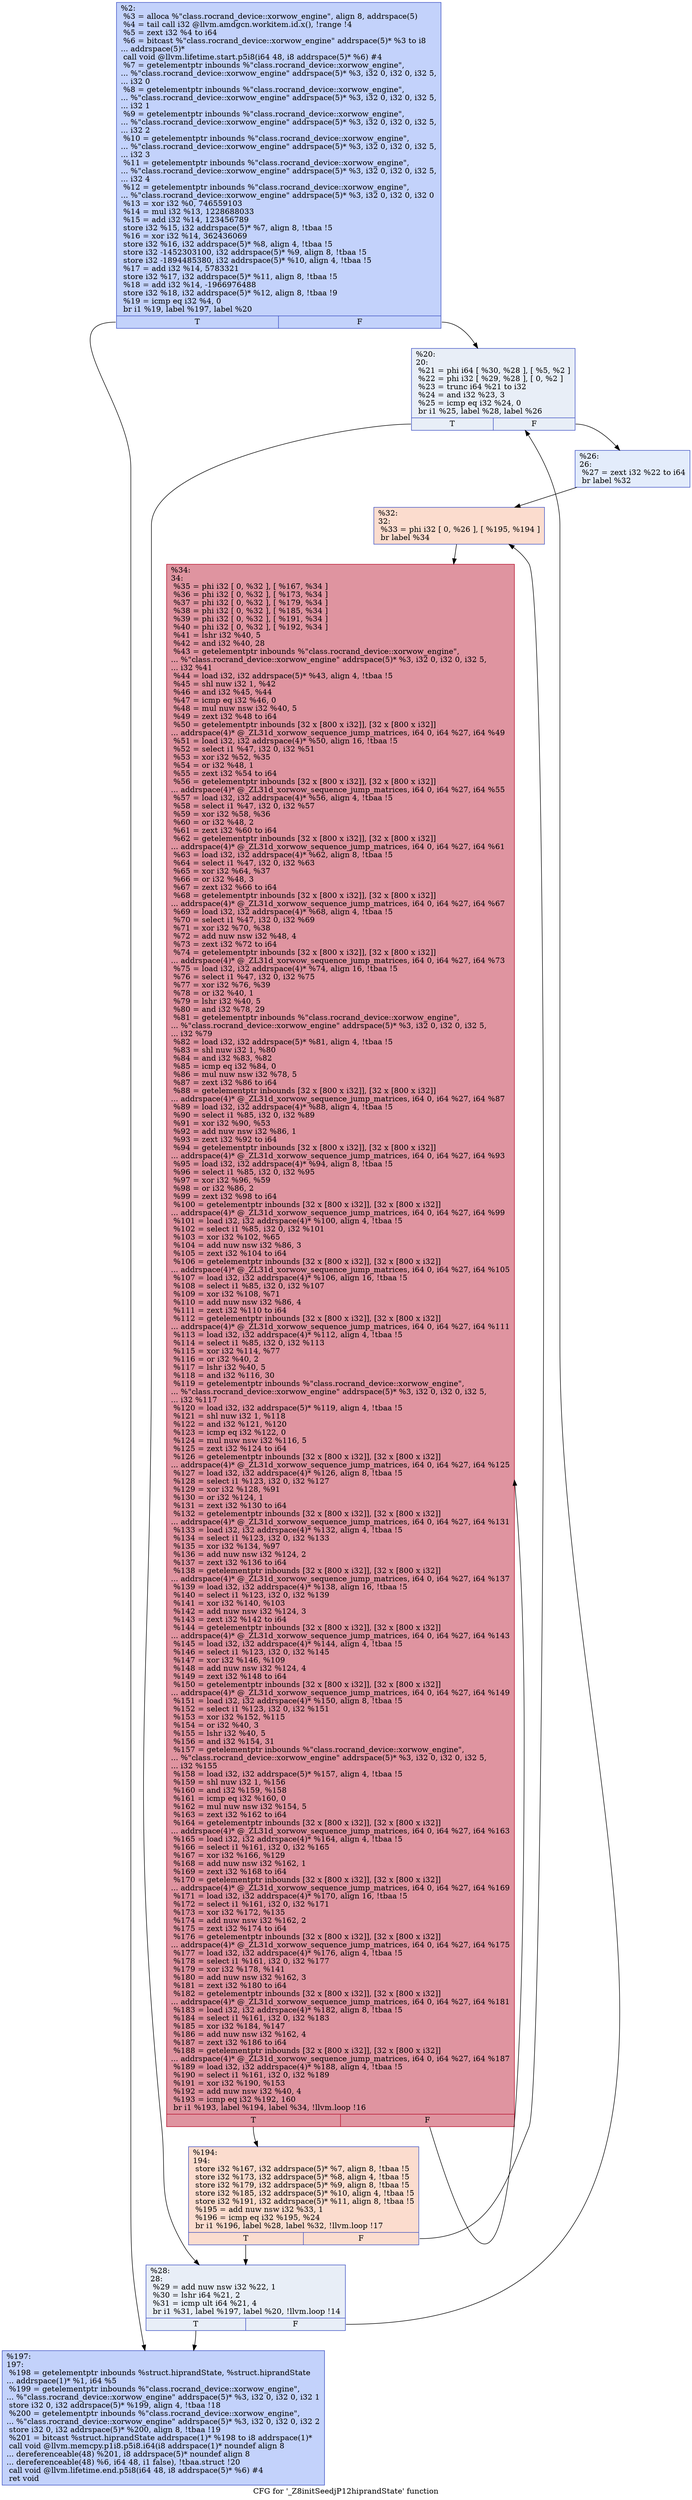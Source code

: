 digraph "CFG for '_Z8initSeedjP12hiprandState' function" {
	label="CFG for '_Z8initSeedjP12hiprandState' function";

	Node0x5427b80 [shape=record,color="#3d50c3ff", style=filled, fillcolor="#779af770",label="{%2:\l  %3 = alloca %\"class.rocrand_device::xorwow_engine\", align 8, addrspace(5)\l  %4 = tail call i32 @llvm.amdgcn.workitem.id.x(), !range !4\l  %5 = zext i32 %4 to i64\l  %6 = bitcast %\"class.rocrand_device::xorwow_engine\" addrspace(5)* %3 to i8\l... addrspace(5)*\l  call void @llvm.lifetime.start.p5i8(i64 48, i8 addrspace(5)* %6) #4\l  %7 = getelementptr inbounds %\"class.rocrand_device::xorwow_engine\",\l... %\"class.rocrand_device::xorwow_engine\" addrspace(5)* %3, i32 0, i32 0, i32 5,\l... i32 0\l  %8 = getelementptr inbounds %\"class.rocrand_device::xorwow_engine\",\l... %\"class.rocrand_device::xorwow_engine\" addrspace(5)* %3, i32 0, i32 0, i32 5,\l... i32 1\l  %9 = getelementptr inbounds %\"class.rocrand_device::xorwow_engine\",\l... %\"class.rocrand_device::xorwow_engine\" addrspace(5)* %3, i32 0, i32 0, i32 5,\l... i32 2\l  %10 = getelementptr inbounds %\"class.rocrand_device::xorwow_engine\",\l... %\"class.rocrand_device::xorwow_engine\" addrspace(5)* %3, i32 0, i32 0, i32 5,\l... i32 3\l  %11 = getelementptr inbounds %\"class.rocrand_device::xorwow_engine\",\l... %\"class.rocrand_device::xorwow_engine\" addrspace(5)* %3, i32 0, i32 0, i32 5,\l... i32 4\l  %12 = getelementptr inbounds %\"class.rocrand_device::xorwow_engine\",\l... %\"class.rocrand_device::xorwow_engine\" addrspace(5)* %3, i32 0, i32 0, i32 0\l  %13 = xor i32 %0, 746559103\l  %14 = mul i32 %13, 1228688033\l  %15 = add i32 %14, 123456789\l  store i32 %15, i32 addrspace(5)* %7, align 8, !tbaa !5\l  %16 = xor i32 %14, 362436069\l  store i32 %16, i32 addrspace(5)* %8, align 4, !tbaa !5\l  store i32 -1452303100, i32 addrspace(5)* %9, align 8, !tbaa !5\l  store i32 -1894485380, i32 addrspace(5)* %10, align 4, !tbaa !5\l  %17 = add i32 %14, 5783321\l  store i32 %17, i32 addrspace(5)* %11, align 8, !tbaa !5\l  %18 = add i32 %14, -1966976488\l  store i32 %18, i32 addrspace(5)* %12, align 8, !tbaa !9\l  %19 = icmp eq i32 %4, 0\l  br i1 %19, label %197, label %20\l|{<s0>T|<s1>F}}"];
	Node0x5427b80:s0 -> Node0x54e1a10;
	Node0x5427b80:s1 -> Node0x54e1aa0;
	Node0x54e1aa0 [shape=record,color="#3d50c3ff", style=filled, fillcolor="#cbd8ee70",label="{%20:\l20:                                               \l  %21 = phi i64 [ %30, %28 ], [ %5, %2 ]\l  %22 = phi i32 [ %29, %28 ], [ 0, %2 ]\l  %23 = trunc i64 %21 to i32\l  %24 = and i32 %23, 3\l  %25 = icmp eq i32 %24, 0\l  br i1 %25, label %28, label %26\l|{<s0>T|<s1>F}}"];
	Node0x54e1aa0:s0 -> Node0x54e1be0;
	Node0x54e1aa0:s1 -> Node0x54e1fd0;
	Node0x54e1fd0 [shape=record,color="#3d50c3ff", style=filled, fillcolor="#bfd3f670",label="{%26:\l26:                                               \l  %27 = zext i32 %22 to i64\l  br label %32\l}"];
	Node0x54e1fd0 -> Node0x54e2180;
	Node0x54e1be0 [shape=record,color="#3d50c3ff", style=filled, fillcolor="#cbd8ee70",label="{%28:\l28:                                               \l  %29 = add nuw nsw i32 %22, 1\l  %30 = lshr i64 %21, 2\l  %31 = icmp ult i64 %21, 4\l  br i1 %31, label %197, label %20, !llvm.loop !14\l|{<s0>T|<s1>F}}"];
	Node0x54e1be0:s0 -> Node0x54e1a10;
	Node0x54e1be0:s1 -> Node0x54e1aa0;
	Node0x54e2180 [shape=record,color="#3d50c3ff", style=filled, fillcolor="#f7af9170",label="{%32:\l32:                                               \l  %33 = phi i32 [ 0, %26 ], [ %195, %194 ]\l  br label %34\l}"];
	Node0x54e2180 -> Node0x54e27c0;
	Node0x54e27c0 [shape=record,color="#b70d28ff", style=filled, fillcolor="#b70d2870",label="{%34:\l34:                                               \l  %35 = phi i32 [ 0, %32 ], [ %167, %34 ]\l  %36 = phi i32 [ 0, %32 ], [ %173, %34 ]\l  %37 = phi i32 [ 0, %32 ], [ %179, %34 ]\l  %38 = phi i32 [ 0, %32 ], [ %185, %34 ]\l  %39 = phi i32 [ 0, %32 ], [ %191, %34 ]\l  %40 = phi i32 [ 0, %32 ], [ %192, %34 ]\l  %41 = lshr i32 %40, 5\l  %42 = and i32 %40, 28\l  %43 = getelementptr inbounds %\"class.rocrand_device::xorwow_engine\",\l... %\"class.rocrand_device::xorwow_engine\" addrspace(5)* %3, i32 0, i32 0, i32 5,\l... i32 %41\l  %44 = load i32, i32 addrspace(5)* %43, align 4, !tbaa !5\l  %45 = shl nuw i32 1, %42\l  %46 = and i32 %45, %44\l  %47 = icmp eq i32 %46, 0\l  %48 = mul nuw nsw i32 %40, 5\l  %49 = zext i32 %48 to i64\l  %50 = getelementptr inbounds [32 x [800 x i32]], [32 x [800 x i32]]\l... addrspace(4)* @_ZL31d_xorwow_sequence_jump_matrices, i64 0, i64 %27, i64 %49\l  %51 = load i32, i32 addrspace(4)* %50, align 16, !tbaa !5\l  %52 = select i1 %47, i32 0, i32 %51\l  %53 = xor i32 %52, %35\l  %54 = or i32 %48, 1\l  %55 = zext i32 %54 to i64\l  %56 = getelementptr inbounds [32 x [800 x i32]], [32 x [800 x i32]]\l... addrspace(4)* @_ZL31d_xorwow_sequence_jump_matrices, i64 0, i64 %27, i64 %55\l  %57 = load i32, i32 addrspace(4)* %56, align 4, !tbaa !5\l  %58 = select i1 %47, i32 0, i32 %57\l  %59 = xor i32 %58, %36\l  %60 = or i32 %48, 2\l  %61 = zext i32 %60 to i64\l  %62 = getelementptr inbounds [32 x [800 x i32]], [32 x [800 x i32]]\l... addrspace(4)* @_ZL31d_xorwow_sequence_jump_matrices, i64 0, i64 %27, i64 %61\l  %63 = load i32, i32 addrspace(4)* %62, align 8, !tbaa !5\l  %64 = select i1 %47, i32 0, i32 %63\l  %65 = xor i32 %64, %37\l  %66 = or i32 %48, 3\l  %67 = zext i32 %66 to i64\l  %68 = getelementptr inbounds [32 x [800 x i32]], [32 x [800 x i32]]\l... addrspace(4)* @_ZL31d_xorwow_sequence_jump_matrices, i64 0, i64 %27, i64 %67\l  %69 = load i32, i32 addrspace(4)* %68, align 4, !tbaa !5\l  %70 = select i1 %47, i32 0, i32 %69\l  %71 = xor i32 %70, %38\l  %72 = add nuw nsw i32 %48, 4\l  %73 = zext i32 %72 to i64\l  %74 = getelementptr inbounds [32 x [800 x i32]], [32 x [800 x i32]]\l... addrspace(4)* @_ZL31d_xorwow_sequence_jump_matrices, i64 0, i64 %27, i64 %73\l  %75 = load i32, i32 addrspace(4)* %74, align 16, !tbaa !5\l  %76 = select i1 %47, i32 0, i32 %75\l  %77 = xor i32 %76, %39\l  %78 = or i32 %40, 1\l  %79 = lshr i32 %40, 5\l  %80 = and i32 %78, 29\l  %81 = getelementptr inbounds %\"class.rocrand_device::xorwow_engine\",\l... %\"class.rocrand_device::xorwow_engine\" addrspace(5)* %3, i32 0, i32 0, i32 5,\l... i32 %79\l  %82 = load i32, i32 addrspace(5)* %81, align 4, !tbaa !5\l  %83 = shl nuw i32 1, %80\l  %84 = and i32 %83, %82\l  %85 = icmp eq i32 %84, 0\l  %86 = mul nuw nsw i32 %78, 5\l  %87 = zext i32 %86 to i64\l  %88 = getelementptr inbounds [32 x [800 x i32]], [32 x [800 x i32]]\l... addrspace(4)* @_ZL31d_xorwow_sequence_jump_matrices, i64 0, i64 %27, i64 %87\l  %89 = load i32, i32 addrspace(4)* %88, align 4, !tbaa !5\l  %90 = select i1 %85, i32 0, i32 %89\l  %91 = xor i32 %90, %53\l  %92 = add nuw nsw i32 %86, 1\l  %93 = zext i32 %92 to i64\l  %94 = getelementptr inbounds [32 x [800 x i32]], [32 x [800 x i32]]\l... addrspace(4)* @_ZL31d_xorwow_sequence_jump_matrices, i64 0, i64 %27, i64 %93\l  %95 = load i32, i32 addrspace(4)* %94, align 8, !tbaa !5\l  %96 = select i1 %85, i32 0, i32 %95\l  %97 = xor i32 %96, %59\l  %98 = or i32 %86, 2\l  %99 = zext i32 %98 to i64\l  %100 = getelementptr inbounds [32 x [800 x i32]], [32 x [800 x i32]]\l... addrspace(4)* @_ZL31d_xorwow_sequence_jump_matrices, i64 0, i64 %27, i64 %99\l  %101 = load i32, i32 addrspace(4)* %100, align 4, !tbaa !5\l  %102 = select i1 %85, i32 0, i32 %101\l  %103 = xor i32 %102, %65\l  %104 = add nuw nsw i32 %86, 3\l  %105 = zext i32 %104 to i64\l  %106 = getelementptr inbounds [32 x [800 x i32]], [32 x [800 x i32]]\l... addrspace(4)* @_ZL31d_xorwow_sequence_jump_matrices, i64 0, i64 %27, i64 %105\l  %107 = load i32, i32 addrspace(4)* %106, align 16, !tbaa !5\l  %108 = select i1 %85, i32 0, i32 %107\l  %109 = xor i32 %108, %71\l  %110 = add nuw nsw i32 %86, 4\l  %111 = zext i32 %110 to i64\l  %112 = getelementptr inbounds [32 x [800 x i32]], [32 x [800 x i32]]\l... addrspace(4)* @_ZL31d_xorwow_sequence_jump_matrices, i64 0, i64 %27, i64 %111\l  %113 = load i32, i32 addrspace(4)* %112, align 4, !tbaa !5\l  %114 = select i1 %85, i32 0, i32 %113\l  %115 = xor i32 %114, %77\l  %116 = or i32 %40, 2\l  %117 = lshr i32 %40, 5\l  %118 = and i32 %116, 30\l  %119 = getelementptr inbounds %\"class.rocrand_device::xorwow_engine\",\l... %\"class.rocrand_device::xorwow_engine\" addrspace(5)* %3, i32 0, i32 0, i32 5,\l... i32 %117\l  %120 = load i32, i32 addrspace(5)* %119, align 4, !tbaa !5\l  %121 = shl nuw i32 1, %118\l  %122 = and i32 %121, %120\l  %123 = icmp eq i32 %122, 0\l  %124 = mul nuw nsw i32 %116, 5\l  %125 = zext i32 %124 to i64\l  %126 = getelementptr inbounds [32 x [800 x i32]], [32 x [800 x i32]]\l... addrspace(4)* @_ZL31d_xorwow_sequence_jump_matrices, i64 0, i64 %27, i64 %125\l  %127 = load i32, i32 addrspace(4)* %126, align 8, !tbaa !5\l  %128 = select i1 %123, i32 0, i32 %127\l  %129 = xor i32 %128, %91\l  %130 = or i32 %124, 1\l  %131 = zext i32 %130 to i64\l  %132 = getelementptr inbounds [32 x [800 x i32]], [32 x [800 x i32]]\l... addrspace(4)* @_ZL31d_xorwow_sequence_jump_matrices, i64 0, i64 %27, i64 %131\l  %133 = load i32, i32 addrspace(4)* %132, align 4, !tbaa !5\l  %134 = select i1 %123, i32 0, i32 %133\l  %135 = xor i32 %134, %97\l  %136 = add nuw nsw i32 %124, 2\l  %137 = zext i32 %136 to i64\l  %138 = getelementptr inbounds [32 x [800 x i32]], [32 x [800 x i32]]\l... addrspace(4)* @_ZL31d_xorwow_sequence_jump_matrices, i64 0, i64 %27, i64 %137\l  %139 = load i32, i32 addrspace(4)* %138, align 16, !tbaa !5\l  %140 = select i1 %123, i32 0, i32 %139\l  %141 = xor i32 %140, %103\l  %142 = add nuw nsw i32 %124, 3\l  %143 = zext i32 %142 to i64\l  %144 = getelementptr inbounds [32 x [800 x i32]], [32 x [800 x i32]]\l... addrspace(4)* @_ZL31d_xorwow_sequence_jump_matrices, i64 0, i64 %27, i64 %143\l  %145 = load i32, i32 addrspace(4)* %144, align 4, !tbaa !5\l  %146 = select i1 %123, i32 0, i32 %145\l  %147 = xor i32 %146, %109\l  %148 = add nuw nsw i32 %124, 4\l  %149 = zext i32 %148 to i64\l  %150 = getelementptr inbounds [32 x [800 x i32]], [32 x [800 x i32]]\l... addrspace(4)* @_ZL31d_xorwow_sequence_jump_matrices, i64 0, i64 %27, i64 %149\l  %151 = load i32, i32 addrspace(4)* %150, align 8, !tbaa !5\l  %152 = select i1 %123, i32 0, i32 %151\l  %153 = xor i32 %152, %115\l  %154 = or i32 %40, 3\l  %155 = lshr i32 %40, 5\l  %156 = and i32 %154, 31\l  %157 = getelementptr inbounds %\"class.rocrand_device::xorwow_engine\",\l... %\"class.rocrand_device::xorwow_engine\" addrspace(5)* %3, i32 0, i32 0, i32 5,\l... i32 %155\l  %158 = load i32, i32 addrspace(5)* %157, align 4, !tbaa !5\l  %159 = shl nuw i32 1, %156\l  %160 = and i32 %159, %158\l  %161 = icmp eq i32 %160, 0\l  %162 = mul nuw nsw i32 %154, 5\l  %163 = zext i32 %162 to i64\l  %164 = getelementptr inbounds [32 x [800 x i32]], [32 x [800 x i32]]\l... addrspace(4)* @_ZL31d_xorwow_sequence_jump_matrices, i64 0, i64 %27, i64 %163\l  %165 = load i32, i32 addrspace(4)* %164, align 4, !tbaa !5\l  %166 = select i1 %161, i32 0, i32 %165\l  %167 = xor i32 %166, %129\l  %168 = add nuw nsw i32 %162, 1\l  %169 = zext i32 %168 to i64\l  %170 = getelementptr inbounds [32 x [800 x i32]], [32 x [800 x i32]]\l... addrspace(4)* @_ZL31d_xorwow_sequence_jump_matrices, i64 0, i64 %27, i64 %169\l  %171 = load i32, i32 addrspace(4)* %170, align 16, !tbaa !5\l  %172 = select i1 %161, i32 0, i32 %171\l  %173 = xor i32 %172, %135\l  %174 = add nuw nsw i32 %162, 2\l  %175 = zext i32 %174 to i64\l  %176 = getelementptr inbounds [32 x [800 x i32]], [32 x [800 x i32]]\l... addrspace(4)* @_ZL31d_xorwow_sequence_jump_matrices, i64 0, i64 %27, i64 %175\l  %177 = load i32, i32 addrspace(4)* %176, align 4, !tbaa !5\l  %178 = select i1 %161, i32 0, i32 %177\l  %179 = xor i32 %178, %141\l  %180 = add nuw nsw i32 %162, 3\l  %181 = zext i32 %180 to i64\l  %182 = getelementptr inbounds [32 x [800 x i32]], [32 x [800 x i32]]\l... addrspace(4)* @_ZL31d_xorwow_sequence_jump_matrices, i64 0, i64 %27, i64 %181\l  %183 = load i32, i32 addrspace(4)* %182, align 8, !tbaa !5\l  %184 = select i1 %161, i32 0, i32 %183\l  %185 = xor i32 %184, %147\l  %186 = add nuw nsw i32 %162, 4\l  %187 = zext i32 %186 to i64\l  %188 = getelementptr inbounds [32 x [800 x i32]], [32 x [800 x i32]]\l... addrspace(4)* @_ZL31d_xorwow_sequence_jump_matrices, i64 0, i64 %27, i64 %187\l  %189 = load i32, i32 addrspace(4)* %188, align 4, !tbaa !5\l  %190 = select i1 %161, i32 0, i32 %189\l  %191 = xor i32 %190, %153\l  %192 = add nuw nsw i32 %40, 4\l  %193 = icmp eq i32 %192, 160\l  br i1 %193, label %194, label %34, !llvm.loop !16\l|{<s0>T|<s1>F}}"];
	Node0x54e27c0:s0 -> Node0x54dd400;
	Node0x54e27c0:s1 -> Node0x54e27c0;
	Node0x54dd400 [shape=record,color="#3d50c3ff", style=filled, fillcolor="#f7af9170",label="{%194:\l194:                                              \l  store i32 %167, i32 addrspace(5)* %7, align 8, !tbaa !5\l  store i32 %173, i32 addrspace(5)* %8, align 4, !tbaa !5\l  store i32 %179, i32 addrspace(5)* %9, align 8, !tbaa !5\l  store i32 %185, i32 addrspace(5)* %10, align 4, !tbaa !5\l  store i32 %191, i32 addrspace(5)* %11, align 8, !tbaa !5\l  %195 = add nuw nsw i32 %33, 1\l  %196 = icmp eq i32 %195, %24\l  br i1 %196, label %28, label %32, !llvm.loop !17\l|{<s0>T|<s1>F}}"];
	Node0x54dd400:s0 -> Node0x54e1be0;
	Node0x54dd400:s1 -> Node0x54e2180;
	Node0x54e1a10 [shape=record,color="#3d50c3ff", style=filled, fillcolor="#779af770",label="{%197:\l197:                                              \l  %198 = getelementptr inbounds %struct.hiprandState, %struct.hiprandState\l... addrspace(1)* %1, i64 %5\l  %199 = getelementptr inbounds %\"class.rocrand_device::xorwow_engine\",\l... %\"class.rocrand_device::xorwow_engine\" addrspace(5)* %3, i32 0, i32 0, i32 1\l  store i32 0, i32 addrspace(5)* %199, align 4, !tbaa !18\l  %200 = getelementptr inbounds %\"class.rocrand_device::xorwow_engine\",\l... %\"class.rocrand_device::xorwow_engine\" addrspace(5)* %3, i32 0, i32 0, i32 2\l  store i32 0, i32 addrspace(5)* %200, align 8, !tbaa !19\l  %201 = bitcast %struct.hiprandState addrspace(1)* %198 to i8 addrspace(1)*\l  call void @llvm.memcpy.p1i8.p5i8.i64(i8 addrspace(1)* noundef align 8\l... dereferenceable(48) %201, i8 addrspace(5)* noundef align 8\l... dereferenceable(48) %6, i64 48, i1 false), !tbaa.struct !20\l  call void @llvm.lifetime.end.p5i8(i64 48, i8 addrspace(5)* %6) #4\l  ret void\l}"];
}
